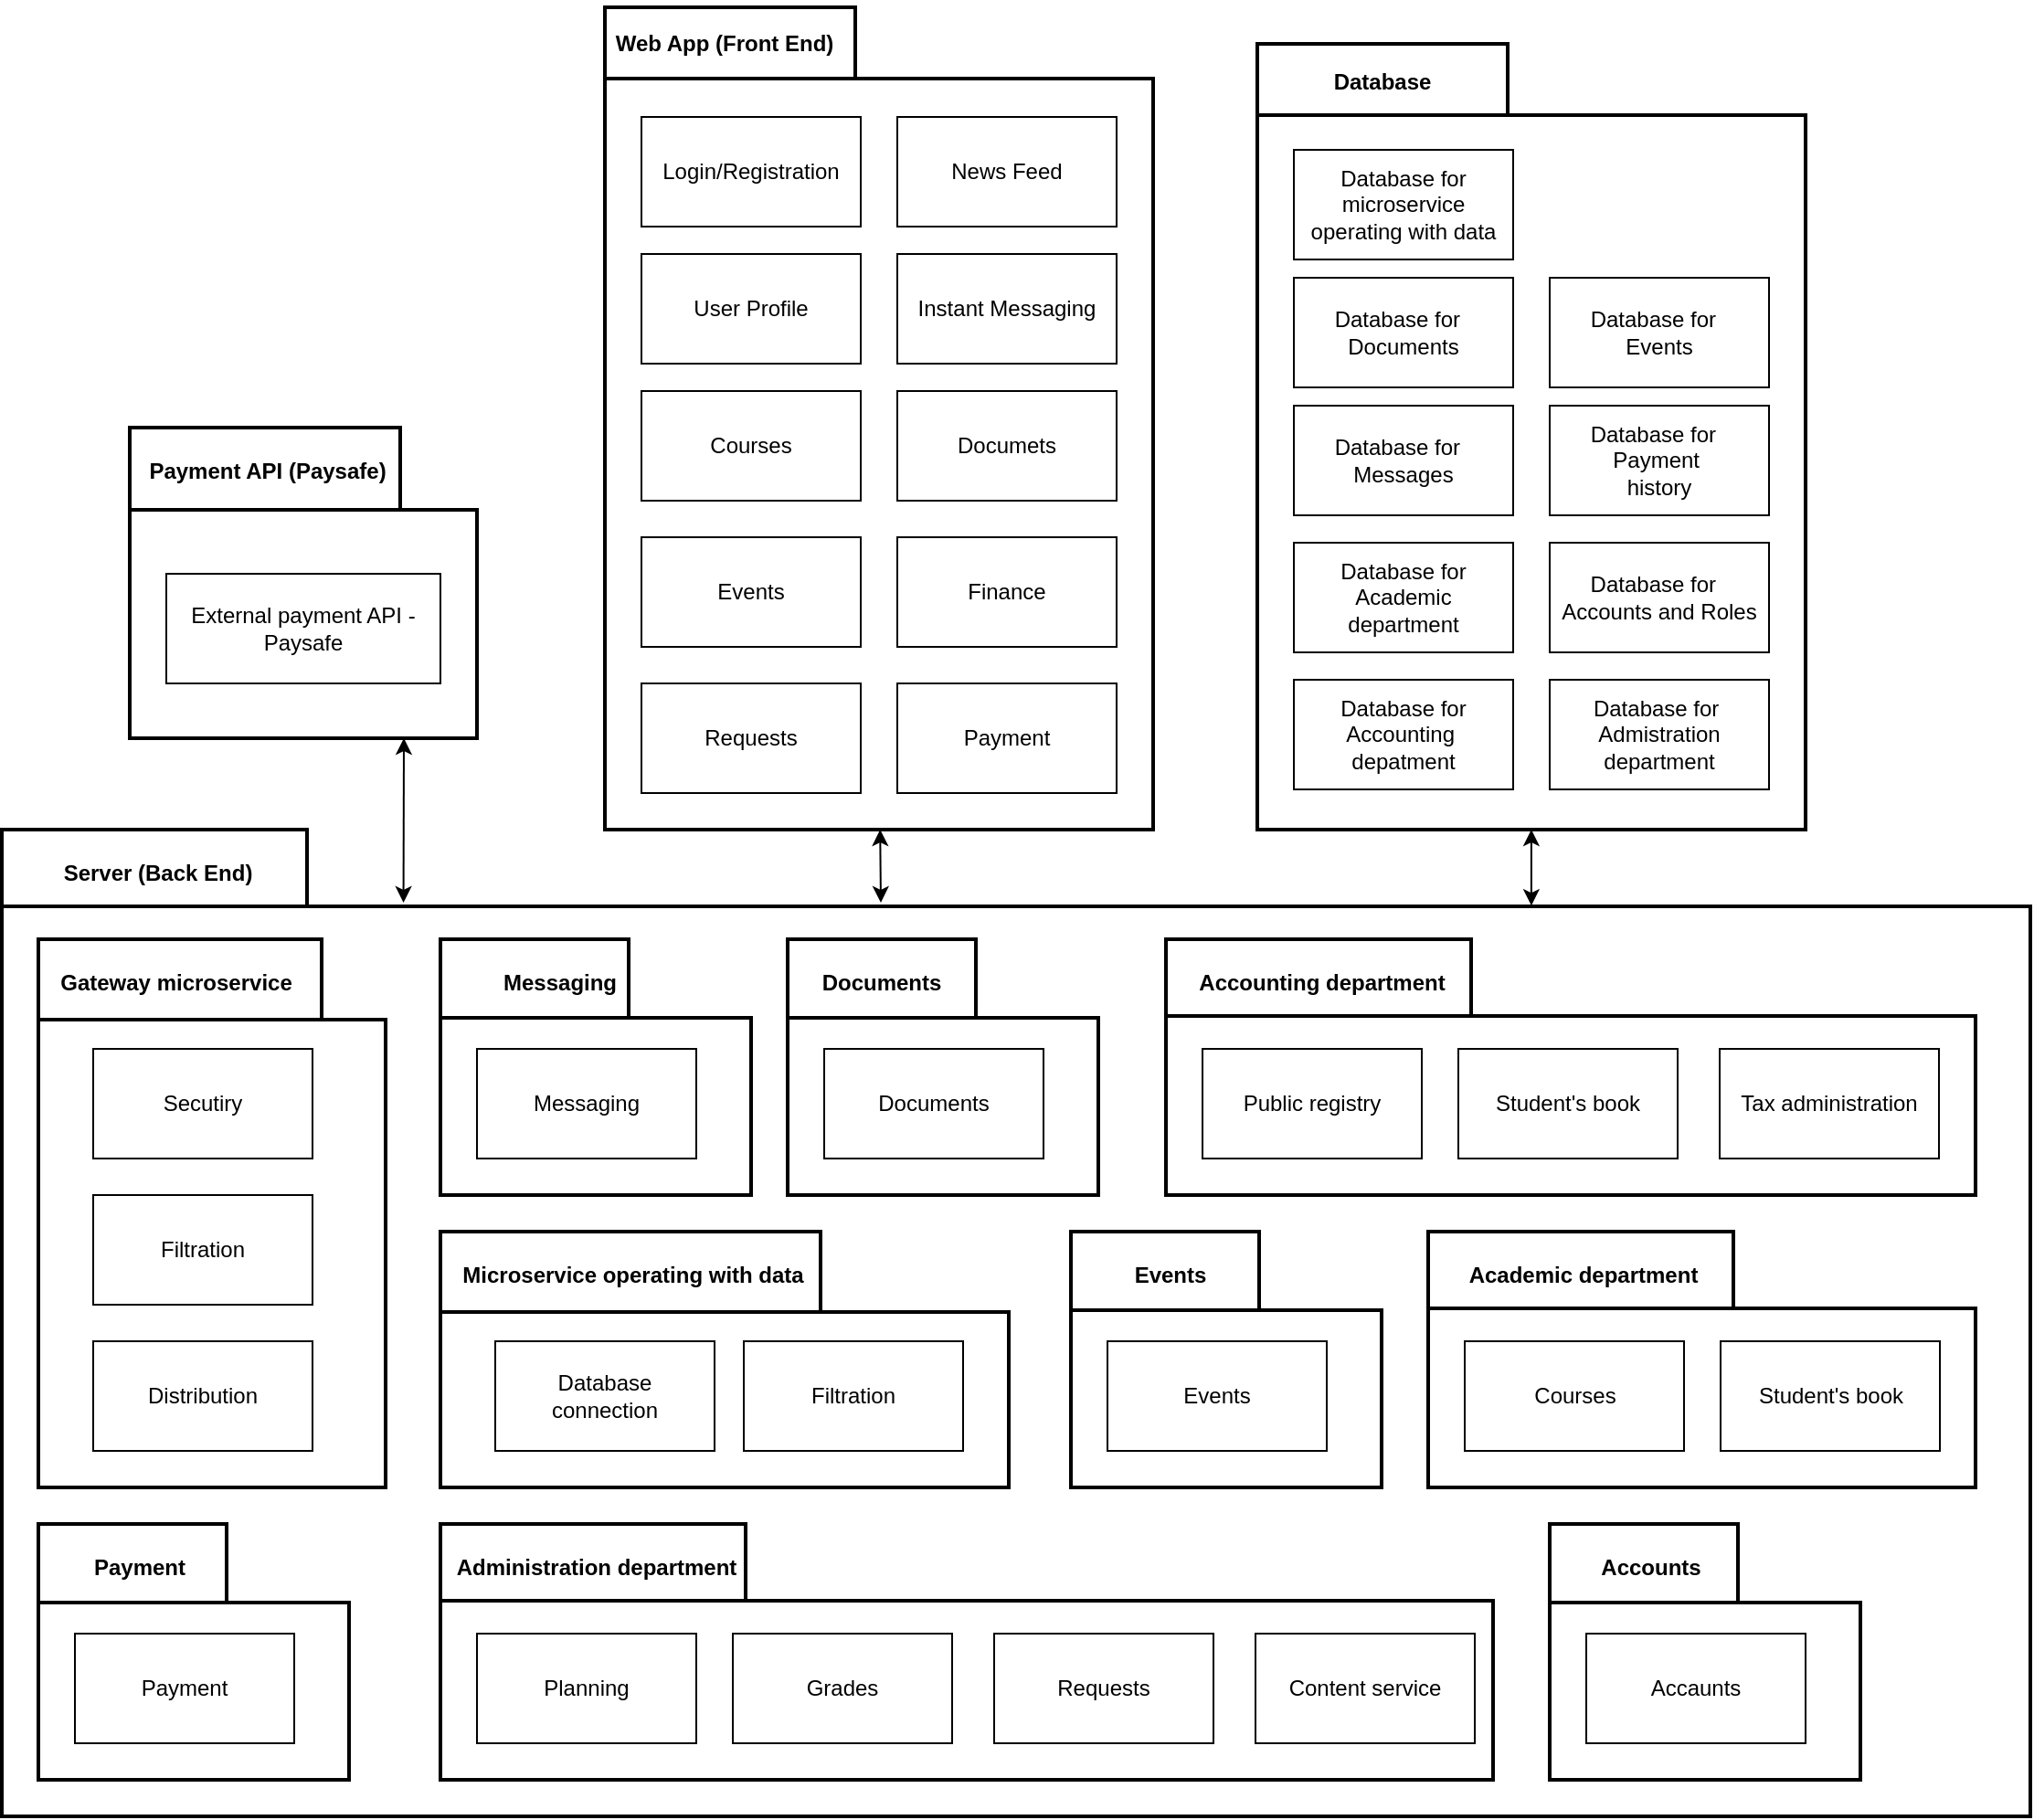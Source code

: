 <mxfile version="13.0.3" type="device"><diagram id="V8Hrq7eC_w8lpw80lNzZ" name="Page-1"><mxGraphModel dx="2378" dy="1151" grid="1" gridSize="10" guides="1" tooltips="1" connect="1" arrows="1" fold="1" page="1" pageScale="1" pageWidth="827" pageHeight="1169" math="0" shadow="0"><root><mxCell id="0"/><mxCell id="1" parent="0"/><mxCell id="9rtRDc8q4ldt1BdUdSeB-1" value="" style="shape=folder;fontStyle=1;spacingTop=10;tabWidth=137;tabHeight=39;tabPosition=left;html=1;strokeWidth=2;" parent="1" vertex="1"><mxGeometry x="10" y="420" width="300" height="450" as="geometry"/></mxCell><mxCell id="9rtRDc8q4ldt1BdUdSeB-2" value="&lt;font style=&quot;font-size: 12px&quot;&gt;Web App (Front End)&lt;/font&gt;" style="text;strokeColor=none;fillColor=none;html=1;fontSize=24;fontStyle=1;verticalAlign=middle;align=center;" parent="1" vertex="1"><mxGeometry y="416" width="150" height="40" as="geometry"/></mxCell><mxCell id="9rtRDc8q4ldt1BdUdSeB-4" value="Login/Registration" style="rounded=0;whiteSpace=wrap;html=1;" parent="1" vertex="1"><mxGeometry x="30" y="480" width="120" height="60" as="geometry"/></mxCell><mxCell id="9rtRDc8q4ldt1BdUdSeB-5" value="News Feed" style="rounded=0;whiteSpace=wrap;html=1;" parent="1" vertex="1"><mxGeometry x="170" y="480" width="120" height="60" as="geometry"/></mxCell><mxCell id="9rtRDc8q4ldt1BdUdSeB-6" value="User Profile" style="rounded=0;whiteSpace=wrap;html=1;" parent="1" vertex="1"><mxGeometry x="30" y="555" width="120" height="60" as="geometry"/></mxCell><mxCell id="9rtRDc8q4ldt1BdUdSeB-7" value="Instant Messaging" style="rounded=0;whiteSpace=wrap;html=1;" parent="1" vertex="1"><mxGeometry x="170" y="555" width="120" height="60" as="geometry"/></mxCell><mxCell id="9rtRDc8q4ldt1BdUdSeB-8" value="Courses" style="rounded=0;whiteSpace=wrap;html=1;" parent="1" vertex="1"><mxGeometry x="30" y="630" width="120" height="60" as="geometry"/></mxCell><mxCell id="9rtRDc8q4ldt1BdUdSeB-9" value="Documets" style="rounded=0;whiteSpace=wrap;html=1;" parent="1" vertex="1"><mxGeometry x="170" y="630" width="120" height="60" as="geometry"/></mxCell><mxCell id="9rtRDc8q4ldt1BdUdSeB-10" value="Events" style="rounded=0;whiteSpace=wrap;html=1;" parent="1" vertex="1"><mxGeometry x="30" y="710" width="120" height="60" as="geometry"/></mxCell><mxCell id="9rtRDc8q4ldt1BdUdSeB-11" value="Finance" style="rounded=0;whiteSpace=wrap;html=1;" parent="1" vertex="1"><mxGeometry x="170" y="710" width="120" height="60" as="geometry"/></mxCell><mxCell id="9rtRDc8q4ldt1BdUdSeB-12" value="Requests" style="rounded=0;whiteSpace=wrap;html=1;" parent="1" vertex="1"><mxGeometry x="30" y="790" width="120" height="60" as="geometry"/></mxCell><mxCell id="9rtRDc8q4ldt1BdUdSeB-13" value="Payment" style="rounded=0;whiteSpace=wrap;html=1;" parent="1" vertex="1"><mxGeometry x="170" y="790" width="120" height="60" as="geometry"/></mxCell><mxCell id="9rtRDc8q4ldt1BdUdSeB-14" value="" style="shape=folder;fontStyle=1;spacingTop=10;tabWidth=167;tabHeight=42;tabPosition=left;html=1;strokeWidth=2;" parent="1" vertex="1"><mxGeometry x="-320" y="870" width="1110" height="540" as="geometry"/></mxCell><mxCell id="9rtRDc8q4ldt1BdUdSeB-15" value="" style="shape=folder;fontStyle=1;spacingTop=10;tabWidth=148;tabHeight=45;tabPosition=left;html=1;strokeWidth=2;" parent="1" vertex="1"><mxGeometry x="-250" y="650" width="190" height="170" as="geometry"/></mxCell><mxCell id="9rtRDc8q4ldt1BdUdSeB-23" value="&lt;font style=&quot;font-size: 12px&quot;&gt;Payment API (Paysafe)&lt;/font&gt;" style="text;strokeColor=none;fillColor=none;html=1;fontSize=24;fontStyle=1;verticalAlign=middle;align=center;" parent="1" vertex="1"><mxGeometry x="-250" y="650" width="150" height="40" as="geometry"/></mxCell><mxCell id="9rtRDc8q4ldt1BdUdSeB-24" value="External payment API - Paysafe" style="rounded=0;whiteSpace=wrap;html=1;" parent="1" vertex="1"><mxGeometry x="-230" y="730" width="150" height="60" as="geometry"/></mxCell><mxCell id="9rtRDc8q4ldt1BdUdSeB-41" value="" style="shape=folder;fontStyle=1;spacingTop=10;tabWidth=137;tabHeight=39;tabPosition=left;html=1;strokeWidth=2;" parent="1" vertex="1"><mxGeometry x="367" y="440" width="300" height="430" as="geometry"/></mxCell><mxCell id="9rtRDc8q4ldt1BdUdSeB-42" value="&lt;font style=&quot;font-size: 12px&quot;&gt;Database&lt;/font&gt;" style="text;strokeColor=none;fillColor=none;html=1;fontSize=24;fontStyle=1;verticalAlign=middle;align=center;" parent="1" vertex="1"><mxGeometry x="360" y="437" width="150" height="40" as="geometry"/></mxCell><mxCell id="9rtRDc8q4ldt1BdUdSeB-43" value="Database for Academic &lt;br&gt;department" style="rounded=0;whiteSpace=wrap;html=1;" parent="1" vertex="1"><mxGeometry x="387" y="713" width="120" height="60" as="geometry"/></mxCell><mxCell id="9rtRDc8q4ldt1BdUdSeB-45" value="Database for Accounting&amp;nbsp;&lt;br&gt;depatment" style="rounded=0;whiteSpace=wrap;html=1;" parent="1" vertex="1"><mxGeometry x="387" y="788" width="120" height="60" as="geometry"/></mxCell><mxCell id="9rtRDc8q4ldt1BdUdSeB-46" value="Database for&amp;nbsp; Admistration department" style="rounded=0;whiteSpace=wrap;html=1;" parent="1" vertex="1"><mxGeometry x="527" y="788" width="120" height="60" as="geometry"/></mxCell><mxCell id="9rtRDc8q4ldt1BdUdSeB-55" value="" style="shape=folder;fontStyle=1;spacingTop=10;tabWidth=155;tabHeight=44;tabPosition=left;html=1;strokeWidth=2;" parent="1" vertex="1"><mxGeometry x="-300" y="930" width="190" height="300" as="geometry"/></mxCell><mxCell id="9rtRDc8q4ldt1BdUdSeB-56" value="&lt;span style=&quot;font-size: 12px&quot;&gt;Server (Back End)&lt;/span&gt;" style="text;strokeColor=none;fillColor=none;html=1;fontSize=24;fontStyle=1;verticalAlign=middle;align=center;" parent="1" vertex="1"><mxGeometry x="-310" y="870" width="150" height="40" as="geometry"/></mxCell><mxCell id="9rtRDc8q4ldt1BdUdSeB-57" value="&lt;span style=&quot;font-size: 12px&quot;&gt;Gateway microservice&lt;/span&gt;" style="text;strokeColor=none;fillColor=none;html=1;fontSize=24;fontStyle=1;verticalAlign=middle;align=center;" parent="1" vertex="1"><mxGeometry x="-300" y="930" width="150" height="40" as="geometry"/></mxCell><mxCell id="9rtRDc8q4ldt1BdUdSeB-60" value="Secutiry" style="rounded=0;whiteSpace=wrap;html=1;" parent="1" vertex="1"><mxGeometry x="-270" y="990" width="120" height="60" as="geometry"/></mxCell><mxCell id="9rtRDc8q4ldt1BdUdSeB-61" value="Filtration" style="rounded=0;whiteSpace=wrap;html=1;" parent="1" vertex="1"><mxGeometry x="-270" y="1070" width="120" height="60" as="geometry"/></mxCell><mxCell id="9rtRDc8q4ldt1BdUdSeB-62" value="Distribution" style="rounded=0;whiteSpace=wrap;html=1;" parent="1" vertex="1"><mxGeometry x="-270" y="1150" width="120" height="60" as="geometry"/></mxCell><mxCell id="9rtRDc8q4ldt1BdUdSeB-63" value="" style="shape=folder;fontStyle=1;spacingTop=10;tabWidth=103;tabHeight=43;tabPosition=left;html=1;strokeWidth=2;" parent="1" vertex="1"><mxGeometry x="-80" y="930" width="170" height="140" as="geometry"/></mxCell><mxCell id="9rtRDc8q4ldt1BdUdSeB-64" value="&lt;span style=&quot;font-size: 12px&quot;&gt;Messaging&lt;/span&gt;" style="text;strokeColor=none;fillColor=none;html=1;fontSize=24;fontStyle=1;verticalAlign=middle;align=center;" parent="1" vertex="1"><mxGeometry x="-90" y="930" width="150" height="40" as="geometry"/></mxCell><mxCell id="9rtRDc8q4ldt1BdUdSeB-65" value="Messaging" style="rounded=0;whiteSpace=wrap;html=1;" parent="1" vertex="1"><mxGeometry x="-60" y="990" width="120" height="60" as="geometry"/></mxCell><mxCell id="9rtRDc8q4ldt1BdUdSeB-70" value="" style="shape=folder;fontStyle=1;spacingTop=10;tabWidth=208;tabHeight=44;tabPosition=left;html=1;strokeWidth=2;" parent="1" vertex="1"><mxGeometry x="-80" y="1090" width="311" height="140" as="geometry"/></mxCell><mxCell id="9rtRDc8q4ldt1BdUdSeB-71" value="&lt;span style=&quot;font-size: 12px&quot;&gt;Microservice operating with data&lt;/span&gt;" style="text;strokeColor=none;fillColor=none;html=1;fontSize=24;fontStyle=1;verticalAlign=middle;align=center;" parent="1" vertex="1"><mxGeometry x="-50" y="1090" width="150" height="40" as="geometry"/></mxCell><mxCell id="9rtRDc8q4ldt1BdUdSeB-72" value="Database&lt;br&gt;connection" style="rounded=0;whiteSpace=wrap;html=1;" parent="1" vertex="1"><mxGeometry x="-50" y="1150" width="120" height="60" as="geometry"/></mxCell><mxCell id="9rtRDc8q4ldt1BdUdSeB-73" value="Filtration" style="rounded=0;whiteSpace=wrap;html=1;" parent="1" vertex="1"><mxGeometry x="86" y="1150" width="120" height="60" as="geometry"/></mxCell><mxCell id="9rtRDc8q4ldt1BdUdSeB-76" value="" style="shape=folder;fontStyle=1;spacingTop=10;tabWidth=167;tabHeight=42;tabPosition=left;html=1;strokeWidth=2;" parent="1" vertex="1"><mxGeometry x="317" y="930" width="443" height="140" as="geometry"/></mxCell><mxCell id="9rtRDc8q4ldt1BdUdSeB-81" value="&lt;span style=&quot;font-size: 12px&quot;&gt;Accounting department&lt;/span&gt;" style="text;strokeColor=none;fillColor=none;html=1;fontSize=24;fontStyle=1;verticalAlign=middle;align=center;" parent="1" vertex="1"><mxGeometry x="327" y="930" width="150" height="40" as="geometry"/></mxCell><mxCell id="9rtRDc8q4ldt1BdUdSeB-83" value="Public registry" style="rounded=0;whiteSpace=wrap;html=1;" parent="1" vertex="1"><mxGeometry x="337" y="990" width="120" height="60" as="geometry"/></mxCell><mxCell id="9rtRDc8q4ldt1BdUdSeB-84" value="Student's book" style="rounded=0;whiteSpace=wrap;html=1;" parent="1" vertex="1"><mxGeometry x="477" y="990" width="120" height="60" as="geometry"/></mxCell><mxCell id="9rtRDc8q4ldt1BdUdSeB-89" value="" style="shape=folder;fontStyle=1;spacingTop=10;tabWidth=103;tabHeight=43;tabPosition=left;html=1;strokeWidth=2;" parent="1" vertex="1"><mxGeometry x="110" y="930" width="170" height="140" as="geometry"/></mxCell><mxCell id="9rtRDc8q4ldt1BdUdSeB-90" value="Documents" style="rounded=0;whiteSpace=wrap;html=1;" parent="1" vertex="1"><mxGeometry x="130" y="990" width="120" height="60" as="geometry"/></mxCell><mxCell id="9rtRDc8q4ldt1BdUdSeB-91" value="&lt;span style=&quot;font-size: 12px&quot;&gt;Documents&lt;/span&gt;" style="text;strokeColor=none;fillColor=none;html=1;fontSize=24;fontStyle=1;verticalAlign=middle;align=center;" parent="1" vertex="1"><mxGeometry x="86" y="930" width="150" height="40" as="geometry"/></mxCell><mxCell id="9rtRDc8q4ldt1BdUdSeB-94" value="" style="shape=folder;fontStyle=1;spacingTop=10;tabWidth=103;tabHeight=43;tabPosition=left;html=1;strokeWidth=2;" parent="1" vertex="1"><mxGeometry x="527" y="1250" width="170" height="140" as="geometry"/></mxCell><mxCell id="9rtRDc8q4ldt1BdUdSeB-95" value="Accaunts" style="rounded=0;whiteSpace=wrap;html=1;" parent="1" vertex="1"><mxGeometry x="547" y="1310" width="120" height="60" as="geometry"/></mxCell><mxCell id="9rtRDc8q4ldt1BdUdSeB-98" value="" style="shape=folder;fontStyle=1;spacingTop=10;tabWidth=103;tabHeight=43;tabPosition=left;html=1;strokeWidth=2;" parent="1" vertex="1"><mxGeometry x="265" y="1090" width="170" height="140" as="geometry"/></mxCell><mxCell id="9rtRDc8q4ldt1BdUdSeB-99" value="Events" style="rounded=0;whiteSpace=wrap;html=1;" parent="1" vertex="1"><mxGeometry x="285" y="1150" width="120" height="60" as="geometry"/></mxCell><mxCell id="9rtRDc8q4ldt1BdUdSeB-100" value="&lt;span style=&quot;font-size: 12px&quot;&gt;Accounts&lt;/span&gt;" style="text;strokeColor=none;fillColor=none;html=1;fontSize=24;fontStyle=1;verticalAlign=middle;align=center;" parent="1" vertex="1"><mxGeometry x="507" y="1250" width="150" height="40" as="geometry"/></mxCell><mxCell id="9rtRDc8q4ldt1BdUdSeB-102" value="&lt;span style=&quot;font-size: 12px&quot;&gt;Events&lt;/span&gt;" style="text;strokeColor=none;fillColor=none;html=1;fontSize=24;fontStyle=1;verticalAlign=middle;align=center;" parent="1" vertex="1"><mxGeometry x="244" y="1090" width="150" height="40" as="geometry"/></mxCell><mxCell id="9rtRDc8q4ldt1BdUdSeB-103" value="Tax administration" style="rounded=0;whiteSpace=wrap;html=1;" parent="1" vertex="1"><mxGeometry x="620" y="990" width="120" height="60" as="geometry"/></mxCell><mxCell id="9rtRDc8q4ldt1BdUdSeB-104" value="" style="shape=folder;fontStyle=1;spacingTop=10;tabWidth=167;tabHeight=42;tabPosition=left;html=1;strokeWidth=2;" parent="1" vertex="1"><mxGeometry x="-80" y="1250" width="576" height="140" as="geometry"/></mxCell><mxCell id="9rtRDc8q4ldt1BdUdSeB-105" value="&lt;span style=&quot;font-size: 12px&quot;&gt;Administration department&lt;/span&gt;" style="text;strokeColor=none;fillColor=none;html=1;fontSize=24;fontStyle=1;verticalAlign=middle;align=center;" parent="1" vertex="1"><mxGeometry x="-70" y="1250" width="150" height="40" as="geometry"/></mxCell><mxCell id="9rtRDc8q4ldt1BdUdSeB-106" value="Planning" style="rounded=0;whiteSpace=wrap;html=1;" parent="1" vertex="1"><mxGeometry x="-60" y="1310" width="120" height="60" as="geometry"/></mxCell><mxCell id="9rtRDc8q4ldt1BdUdSeB-107" value="Grades" style="rounded=0;whiteSpace=wrap;html=1;" parent="1" vertex="1"><mxGeometry x="80" y="1310" width="120" height="60" as="geometry"/></mxCell><mxCell id="9rtRDc8q4ldt1BdUdSeB-108" value="Requests" style="rounded=0;whiteSpace=wrap;html=1;" parent="1" vertex="1"><mxGeometry x="223" y="1310" width="120" height="60" as="geometry"/></mxCell><mxCell id="9rtRDc8q4ldt1BdUdSeB-119" value="" style="shape=folder;fontStyle=1;spacingTop=10;tabWidth=167;tabHeight=42;tabPosition=left;html=1;strokeWidth=2;" parent="1" vertex="1"><mxGeometry x="460.5" y="1090" width="299.5" height="140" as="geometry"/></mxCell><mxCell id="9rtRDc8q4ldt1BdUdSeB-120" value="&lt;span style=&quot;font-size: 12px&quot;&gt;Academic department&lt;/span&gt;" style="text;strokeColor=none;fillColor=none;html=1;fontSize=24;fontStyle=1;verticalAlign=middle;align=center;" parent="1" vertex="1"><mxGeometry x="470" y="1090" width="150" height="40" as="geometry"/></mxCell><mxCell id="9rtRDc8q4ldt1BdUdSeB-121" value="Courses" style="rounded=0;whiteSpace=wrap;html=1;" parent="1" vertex="1"><mxGeometry x="480.5" y="1150" width="120" height="60" as="geometry"/></mxCell><mxCell id="9rtRDc8q4ldt1BdUdSeB-122" value="Student's book" style="rounded=0;whiteSpace=wrap;html=1;" parent="1" vertex="1"><mxGeometry x="620.5" y="1150" width="120" height="60" as="geometry"/></mxCell><mxCell id="9rtRDc8q4ldt1BdUdSeB-130" value="" style="shape=folder;fontStyle=1;spacingTop=10;tabWidth=103;tabHeight=43;tabPosition=left;html=1;strokeWidth=2;" parent="1" vertex="1"><mxGeometry x="-300" y="1250" width="170" height="140" as="geometry"/></mxCell><mxCell id="9rtRDc8q4ldt1BdUdSeB-131" value="Payment" style="rounded=0;whiteSpace=wrap;html=1;" parent="1" vertex="1"><mxGeometry x="-280" y="1310" width="120" height="60" as="geometry"/></mxCell><mxCell id="9rtRDc8q4ldt1BdUdSeB-132" value="&lt;span style=&quot;font-size: 12px&quot;&gt;Payment&lt;/span&gt;" style="text;strokeColor=none;fillColor=none;html=1;fontSize=24;fontStyle=1;verticalAlign=middle;align=center;" parent="1" vertex="1"><mxGeometry x="-320" y="1250" width="150" height="40" as="geometry"/></mxCell><mxCell id="9rtRDc8q4ldt1BdUdSeB-133" value="Content service" style="rounded=0;whiteSpace=wrap;html=1;" parent="1" vertex="1"><mxGeometry x="366" y="1310" width="120" height="60" as="geometry"/></mxCell><mxCell id="3fNq8XzBl7rAOQZKqj-v-1" value="" style="endArrow=classic;startArrow=classic;html=1;exitX=0.754;exitY=0.077;exitDx=0;exitDy=0;exitPerimeter=0;" parent="1" source="9rtRDc8q4ldt1BdUdSeB-14" target="9rtRDc8q4ldt1BdUdSeB-41" edge="1"><mxGeometry width="50" height="50" relative="1" as="geometry"><mxPoint x="170" y="840" as="sourcePoint"/><mxPoint x="220" y="790" as="targetPoint"/></mxGeometry></mxCell><mxCell id="3fNq8XzBl7rAOQZKqj-v-3" value="" style="endArrow=classic;startArrow=classic;html=1;" parent="1" edge="1"><mxGeometry width="50" height="50" relative="1" as="geometry"><mxPoint x="161" y="910" as="sourcePoint"/><mxPoint x="160.6" y="870" as="targetPoint"/></mxGeometry></mxCell><mxCell id="3fNq8XzBl7rAOQZKqj-v-4" value="" style="endArrow=classic;startArrow=classic;html=1;exitX=0.198;exitY=0.074;exitDx=0;exitDy=0;exitPerimeter=0;" parent="1" source="9rtRDc8q4ldt1BdUdSeB-14" edge="1"><mxGeometry width="50" height="50" relative="1" as="geometry"><mxPoint x="-100" y="906.58" as="sourcePoint"/><mxPoint x="-100" y="820" as="targetPoint"/></mxGeometry></mxCell><mxCell id="zhht8lfzpDM5IDXZK97F-2" value="Database for&amp;nbsp;&amp;nbsp;&lt;br&gt;Accounts and Roles" style="rounded=0;whiteSpace=wrap;html=1;" parent="1" vertex="1"><mxGeometry x="527" y="713" width="120" height="60" as="geometry"/></mxCell><mxCell id="zhht8lfzpDM5IDXZK97F-3" value="Database for&amp;nbsp;&amp;nbsp;&lt;br&gt;Payment&amp;nbsp;&lt;br&gt;history" style="rounded=0;whiteSpace=wrap;html=1;" parent="1" vertex="1"><mxGeometry x="527" y="638" width="120" height="60" as="geometry"/></mxCell><mxCell id="zhht8lfzpDM5IDXZK97F-4" value="Database for&amp;nbsp;&amp;nbsp;&lt;br&gt;Documents" style="rounded=0;whiteSpace=wrap;html=1;" parent="1" vertex="1"><mxGeometry x="387" y="568" width="120" height="60" as="geometry"/></mxCell><mxCell id="zhht8lfzpDM5IDXZK97F-5" value="Database for&amp;nbsp;&amp;nbsp;&lt;br&gt;Events" style="rounded=0;whiteSpace=wrap;html=1;" parent="1" vertex="1"><mxGeometry x="527" y="568" width="120" height="60" as="geometry"/></mxCell><mxCell id="zhht8lfzpDM5IDXZK97F-6" value="Database for&amp;nbsp;&amp;nbsp;&lt;br&gt;Messages" style="rounded=0;whiteSpace=wrap;html=1;" parent="1" vertex="1"><mxGeometry x="387" y="638" width="120" height="60" as="geometry"/></mxCell><mxCell id="7ptW8jzWNgdRZioWPnIq-1" value="Database for microservice operating with data" style="rounded=0;whiteSpace=wrap;html=1;" vertex="1" parent="1"><mxGeometry x="387" y="498" width="120" height="60" as="geometry"/></mxCell></root></mxGraphModel></diagram></mxfile>